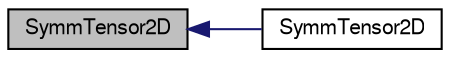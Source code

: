 digraph "SymmTensor2D"
{
  bgcolor="transparent";
  edge [fontname="FreeSans",fontsize="10",labelfontname="FreeSans",labelfontsize="10"];
  node [fontname="FreeSans",fontsize="10",shape=record];
  rankdir="LR";
  Node1 [label="SymmTensor2D",height=0.2,width=0.4,color="black", fillcolor="grey75", style="filled", fontcolor="black"];
  Node1 -> Node2 [dir="back",color="midnightblue",fontsize="10",style="solid",fontname="FreeSans"];
  Node2 [label="SymmTensor2D",height=0.2,width=0.4,color="black",URL="$a28314.html#a531ddcdba06b7fd33690e6a22ae1bffd",tooltip="Construct given SphericalTensor. "];
}

